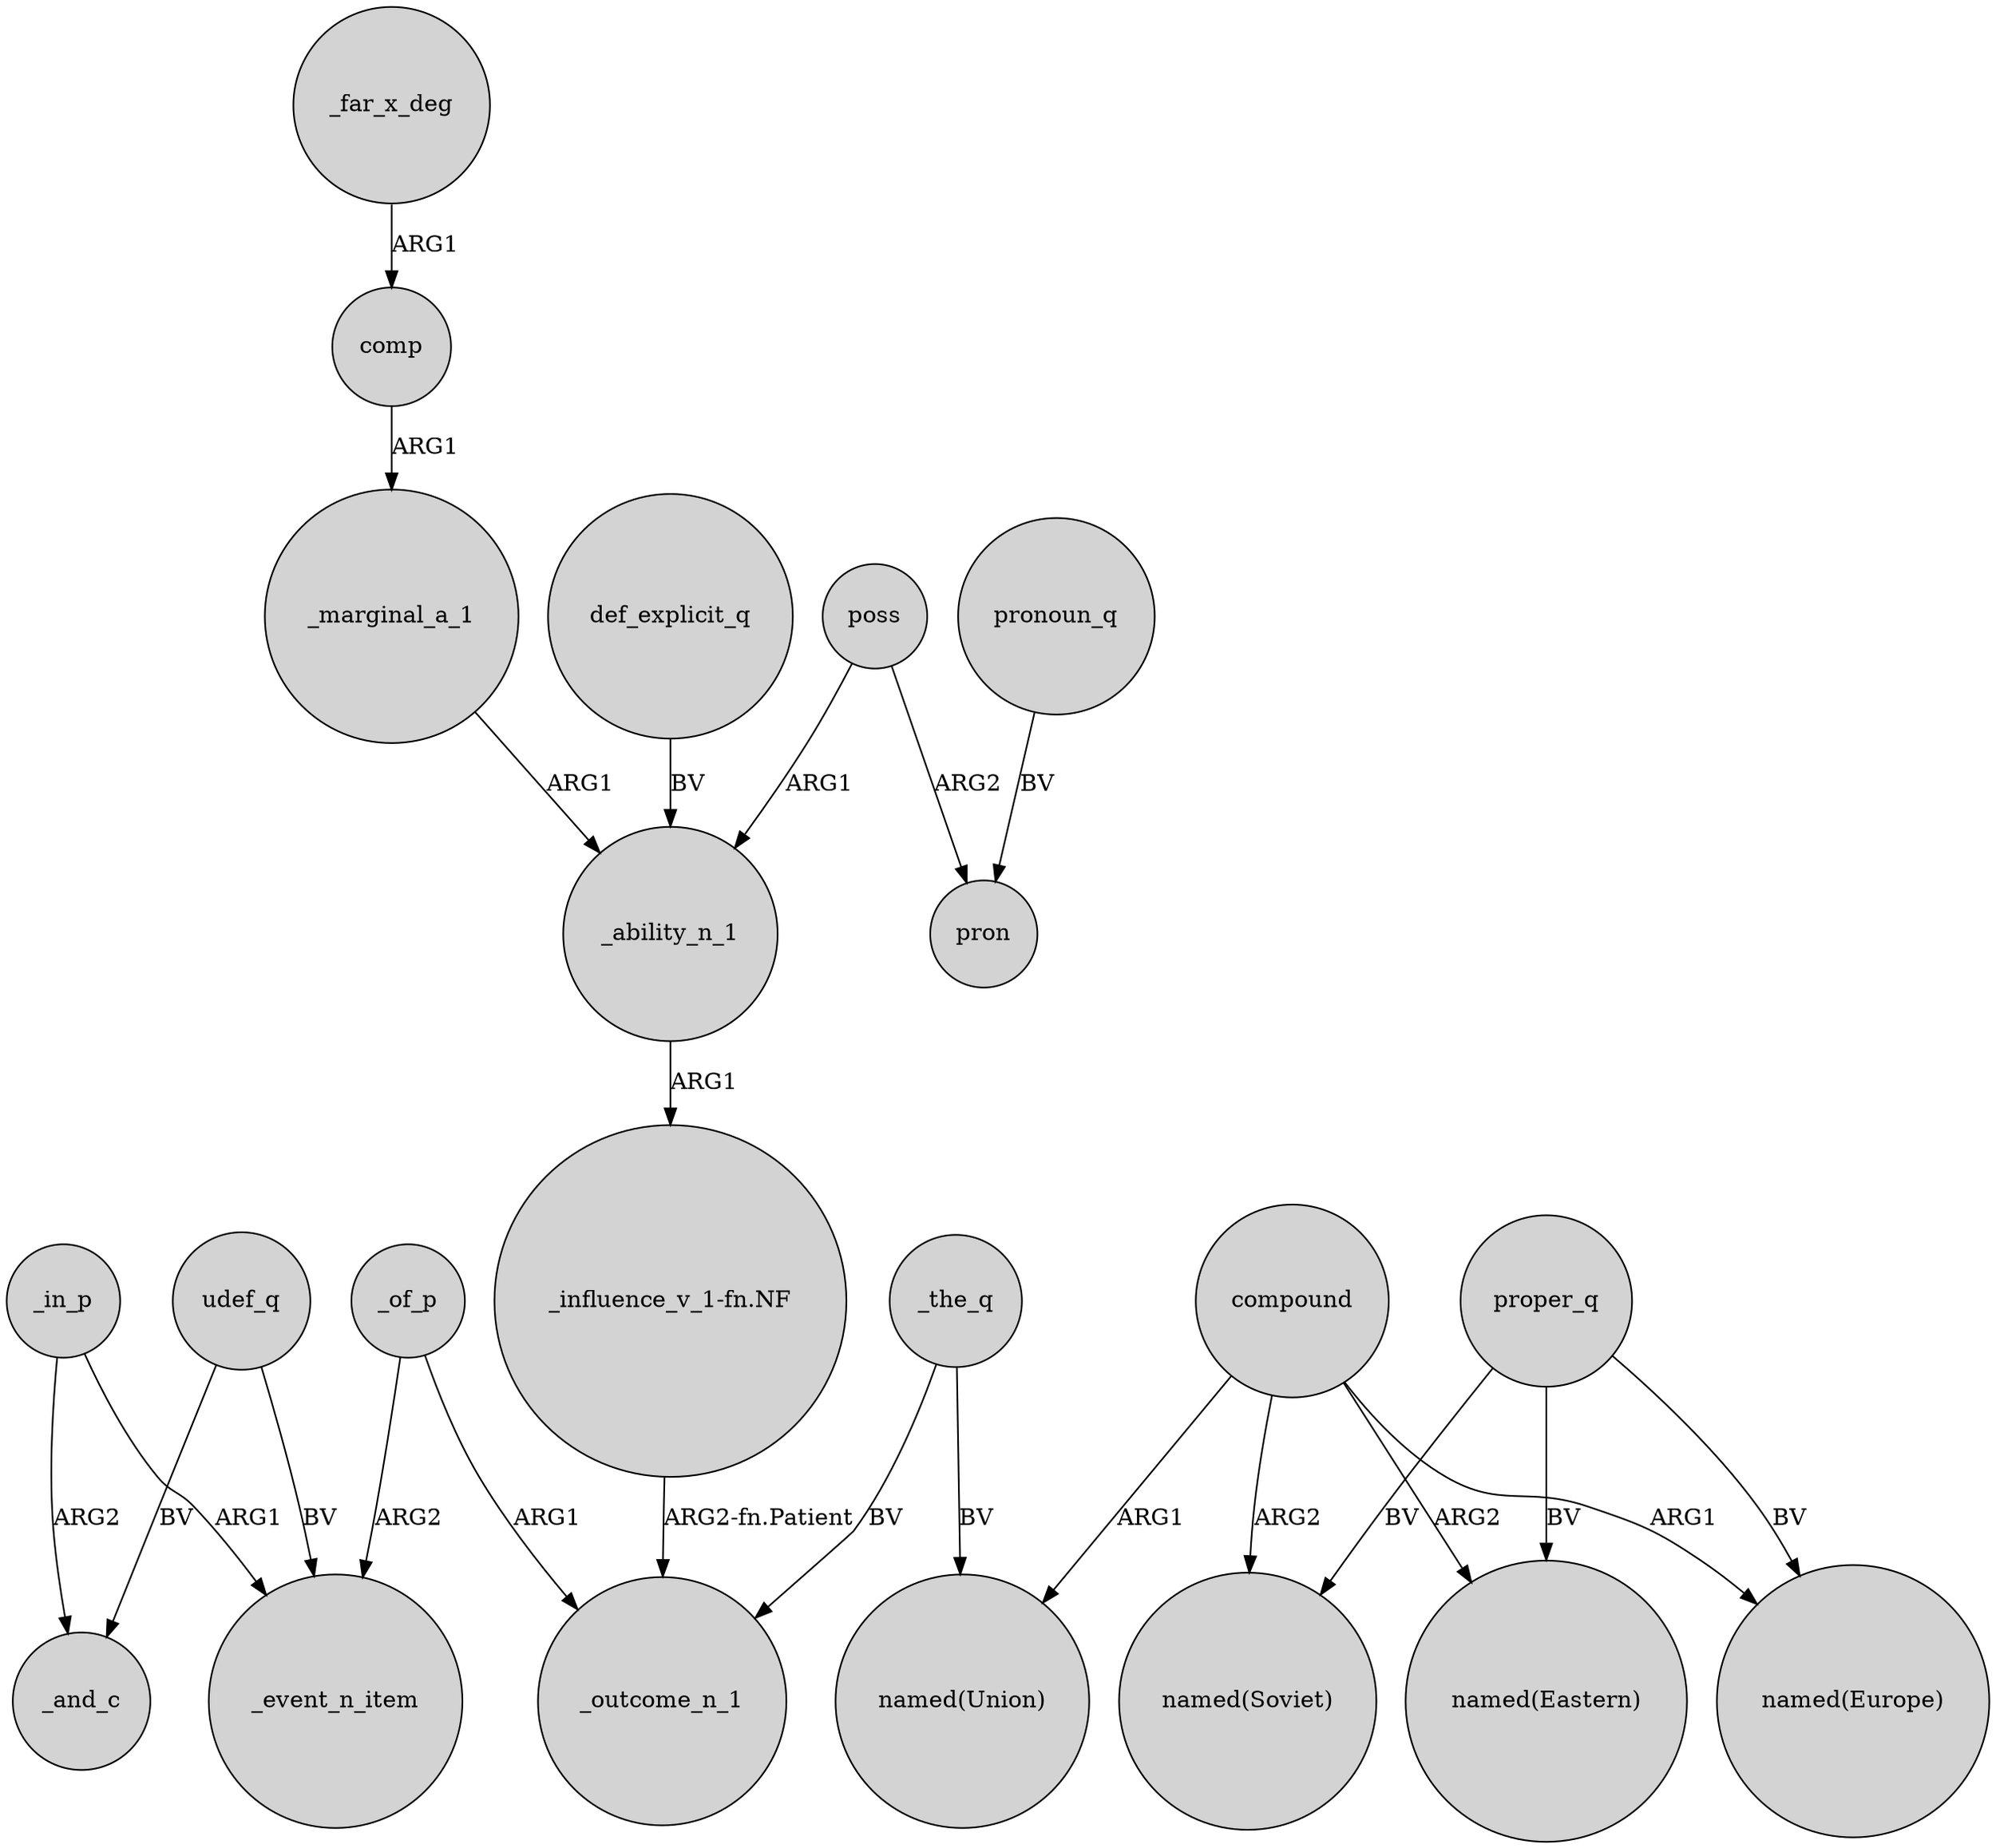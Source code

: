digraph {
	node [shape=circle style=filled]
	_in_p -> _event_n_item [label=ARG1]
	poss -> pron [label=ARG2]
	_of_p -> _outcome_n_1 [label=ARG1]
	compound -> "named(Eastern)" [label=ARG2]
	"_influence_v_1-fn.NF" -> _outcome_n_1 [label="ARG2-fn.Patient"]
	proper_q -> "named(Soviet)" [label=BV]
	proper_q -> "named(Eastern)" [label=BV]
	_of_p -> _event_n_item [label=ARG2]
	_the_q -> "named(Union)" [label=BV]
	_marginal_a_1 -> _ability_n_1 [label=ARG1]
	compound -> "named(Europe)" [label=ARG1]
	poss -> _ability_n_1 [label=ARG1]
	def_explicit_q -> _ability_n_1 [label=BV]
	pronoun_q -> pron [label=BV]
	compound -> "named(Union)" [label=ARG1]
	proper_q -> "named(Europe)" [label=BV]
	compound -> "named(Soviet)" [label=ARG2]
	comp -> _marginal_a_1 [label=ARG1]
	_ability_n_1 -> "_influence_v_1-fn.NF" [label=ARG1]
	_far_x_deg -> comp [label=ARG1]
	udef_q -> _and_c [label=BV]
	udef_q -> _event_n_item [label=BV]
	_in_p -> _and_c [label=ARG2]
	_the_q -> _outcome_n_1 [label=BV]
}
